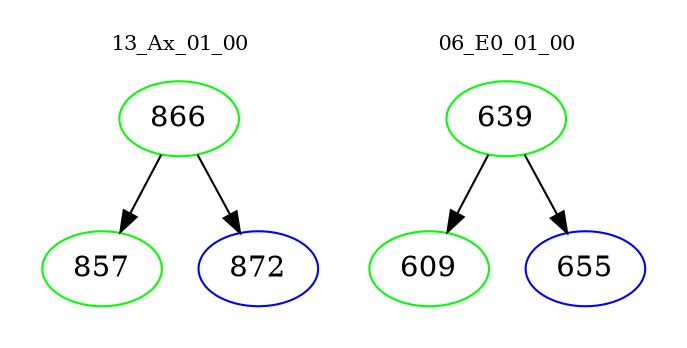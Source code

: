 digraph{
subgraph cluster_0 {
color = white
label = "13_Ax_01_00";
fontsize=10;
T0_866 [label="866", color="green"]
T0_866 -> T0_857 [color="black"]
T0_857 [label="857", color="green"]
T0_866 -> T0_872 [color="black"]
T0_872 [label="872", color="blue"]
}
subgraph cluster_1 {
color = white
label = "06_E0_01_00";
fontsize=10;
T1_639 [label="639", color="green"]
T1_639 -> T1_609 [color="black"]
T1_609 [label="609", color="green"]
T1_639 -> T1_655 [color="black"]
T1_655 [label="655", color="blue"]
}
}
